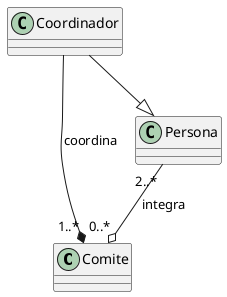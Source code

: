@startuml
class Comite
class Persona
class Coordinador

Coordinador --|> Persona
Persona"2..*" --o "0..*" Comite : integra
Coordinador --* "1..*" Comite : coordina

@enduml

Un comité esta integrado por dos o más personas. Una persona puede o no pertenecer a
comités. Cada comité tiene un coordinador que forma parte del comité y una misma
persona puede coordinar más de un comité.